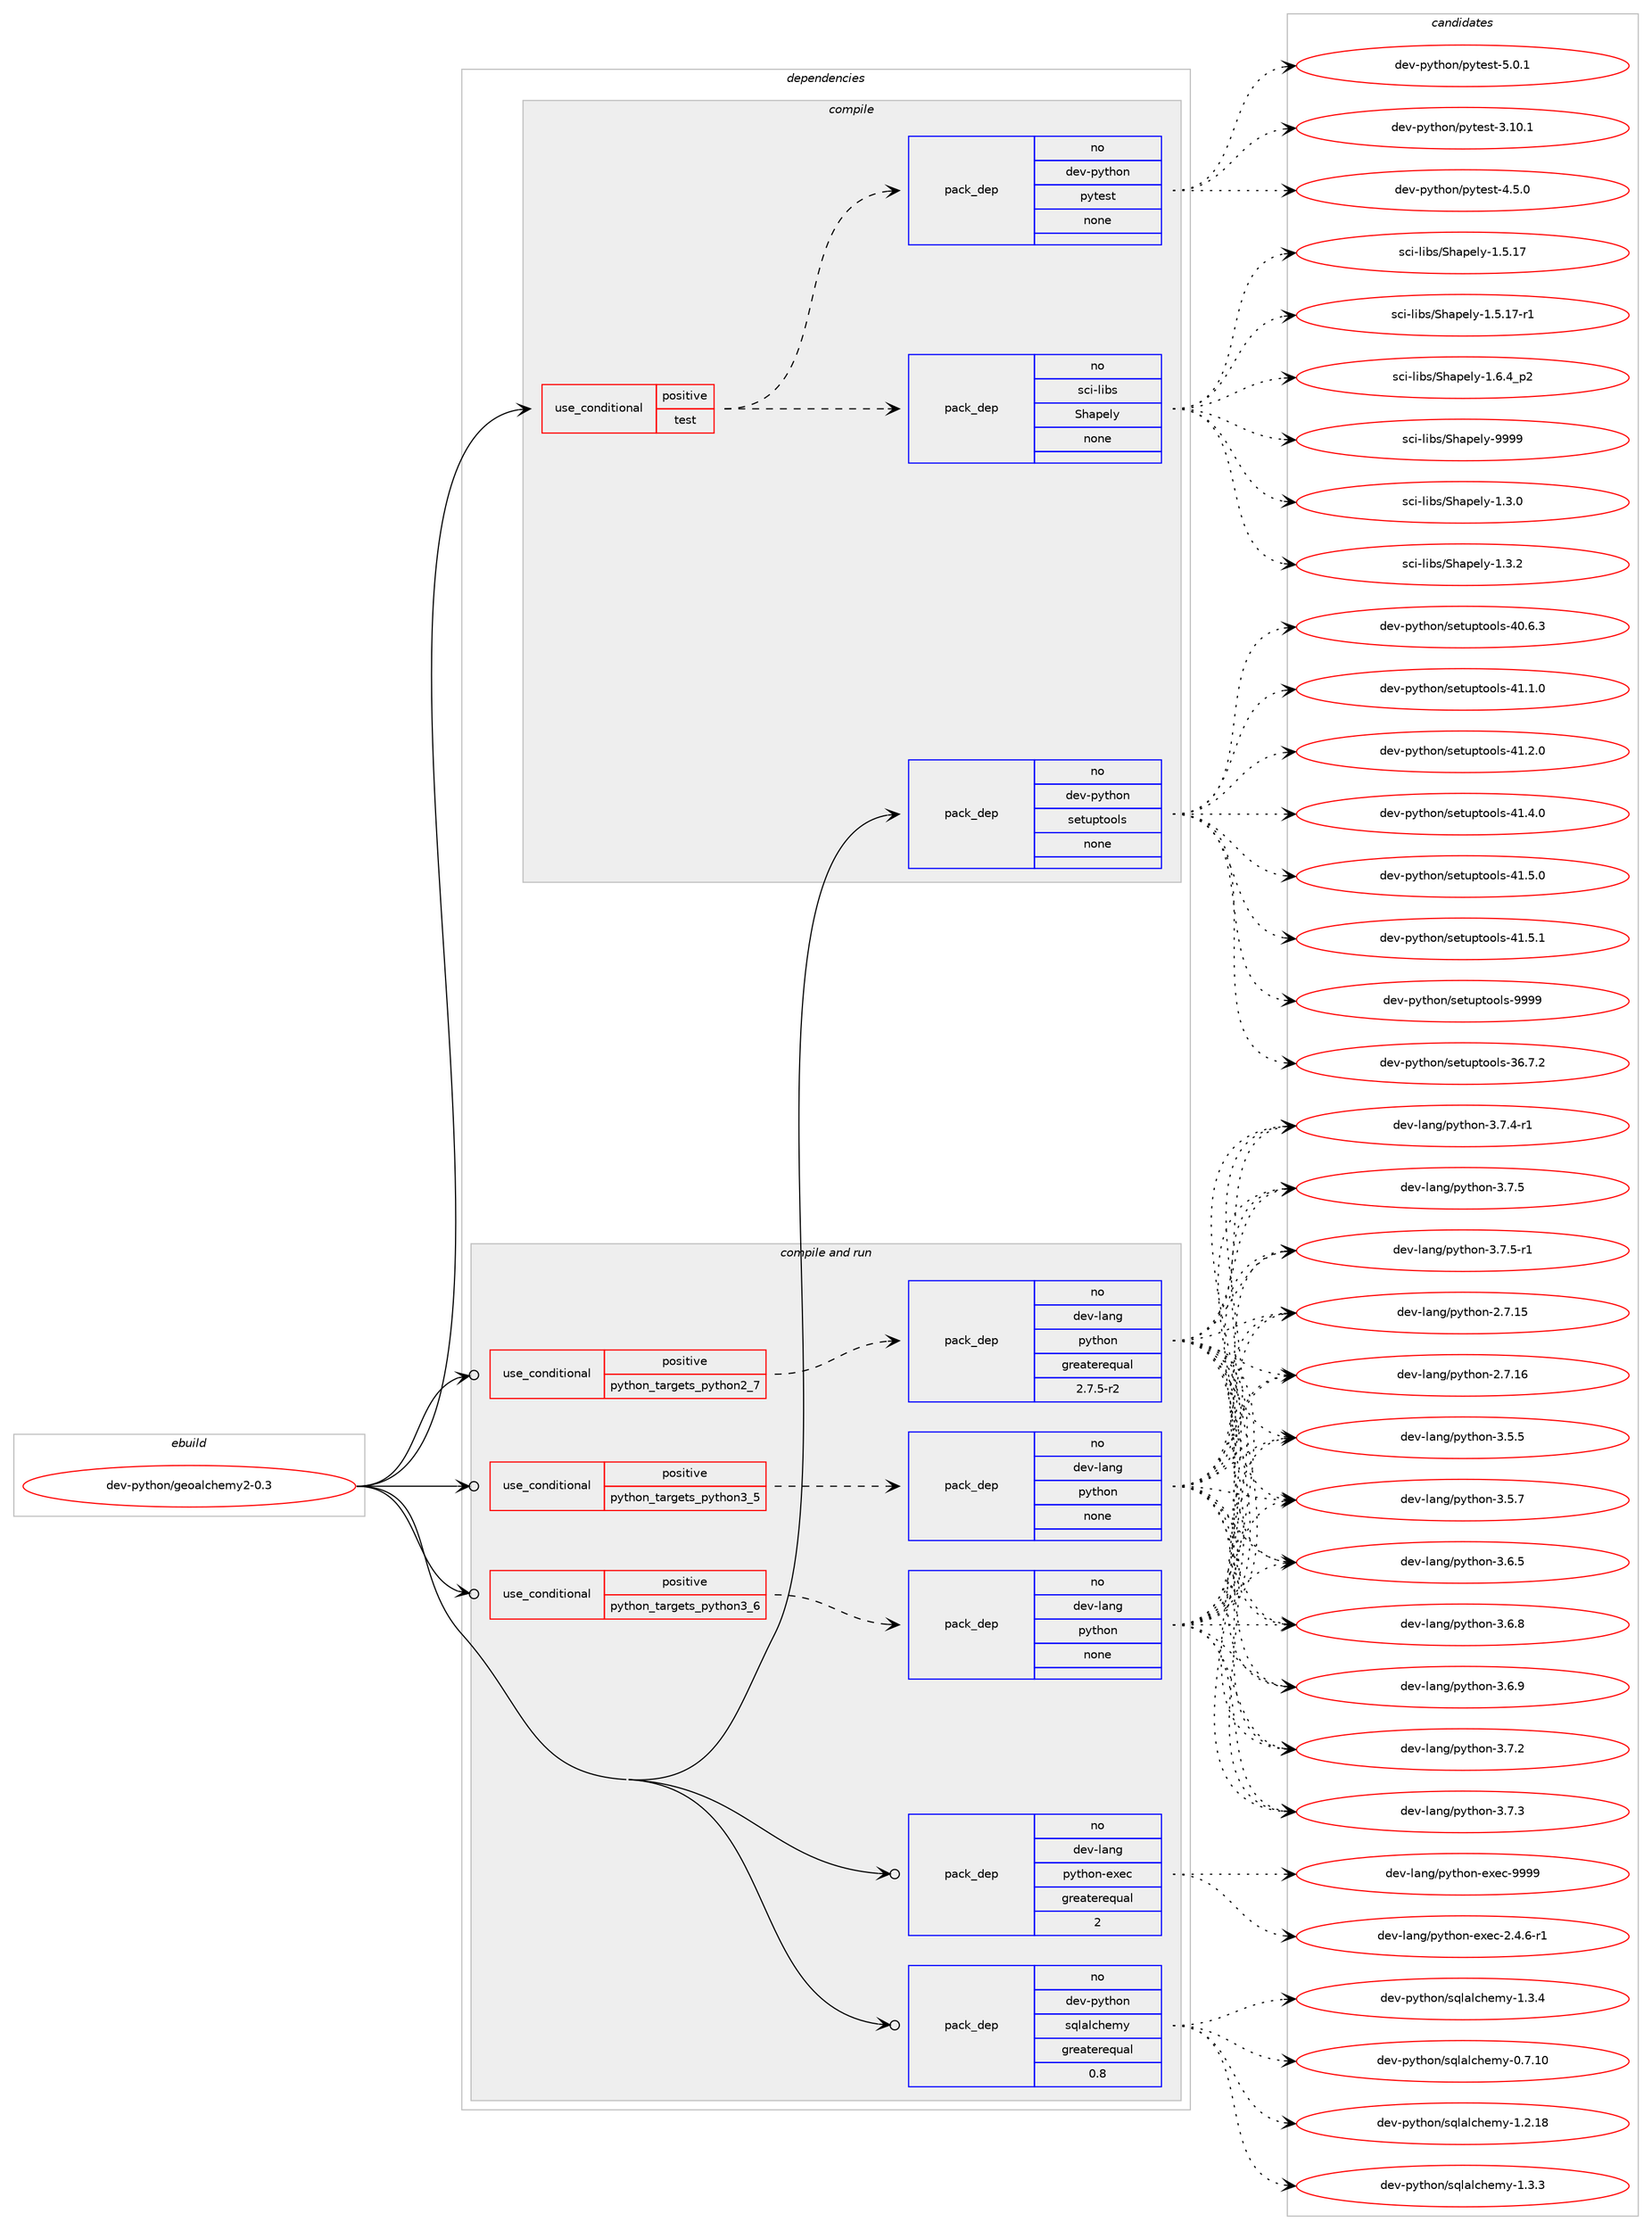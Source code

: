 digraph prolog {

# *************
# Graph options
# *************

newrank=true;
concentrate=true;
compound=true;
graph [rankdir=LR,fontname=Helvetica,fontsize=10,ranksep=1.5];#, ranksep=2.5, nodesep=0.2];
edge  [arrowhead=vee];
node  [fontname=Helvetica,fontsize=10];

# **********
# The ebuild
# **********

subgraph cluster_leftcol {
color=gray;
rank=same;
label=<<i>ebuild</i>>;
id [label="dev-python/geoalchemy2-0.3", color=red, width=4, href="../dev-python/geoalchemy2-0.3.svg"];
}

# ****************
# The dependencies
# ****************

subgraph cluster_midcol {
color=gray;
label=<<i>dependencies</i>>;
subgraph cluster_compile {
fillcolor="#eeeeee";
style=filled;
label=<<i>compile</i>>;
subgraph cond139933 {
dependency606381 [label=<<TABLE BORDER="0" CELLBORDER="1" CELLSPACING="0" CELLPADDING="4"><TR><TD ROWSPAN="3" CELLPADDING="10">use_conditional</TD></TR><TR><TD>positive</TD></TR><TR><TD>test</TD></TR></TABLE>>, shape=none, color=red];
subgraph pack454651 {
dependency606382 [label=<<TABLE BORDER="0" CELLBORDER="1" CELLSPACING="0" CELLPADDING="4" WIDTH="220"><TR><TD ROWSPAN="6" CELLPADDING="30">pack_dep</TD></TR><TR><TD WIDTH="110">no</TD></TR><TR><TD>sci-libs</TD></TR><TR><TD>Shapely</TD></TR><TR><TD>none</TD></TR><TR><TD></TD></TR></TABLE>>, shape=none, color=blue];
}
dependency606381:e -> dependency606382:w [weight=20,style="dashed",arrowhead="vee"];
subgraph pack454652 {
dependency606383 [label=<<TABLE BORDER="0" CELLBORDER="1" CELLSPACING="0" CELLPADDING="4" WIDTH="220"><TR><TD ROWSPAN="6" CELLPADDING="30">pack_dep</TD></TR><TR><TD WIDTH="110">no</TD></TR><TR><TD>dev-python</TD></TR><TR><TD>pytest</TD></TR><TR><TD>none</TD></TR><TR><TD></TD></TR></TABLE>>, shape=none, color=blue];
}
dependency606381:e -> dependency606383:w [weight=20,style="dashed",arrowhead="vee"];
}
id:e -> dependency606381:w [weight=20,style="solid",arrowhead="vee"];
subgraph pack454653 {
dependency606384 [label=<<TABLE BORDER="0" CELLBORDER="1" CELLSPACING="0" CELLPADDING="4" WIDTH="220"><TR><TD ROWSPAN="6" CELLPADDING="30">pack_dep</TD></TR><TR><TD WIDTH="110">no</TD></TR><TR><TD>dev-python</TD></TR><TR><TD>setuptools</TD></TR><TR><TD>none</TD></TR><TR><TD></TD></TR></TABLE>>, shape=none, color=blue];
}
id:e -> dependency606384:w [weight=20,style="solid",arrowhead="vee"];
}
subgraph cluster_compileandrun {
fillcolor="#eeeeee";
style=filled;
label=<<i>compile and run</i>>;
subgraph cond139934 {
dependency606385 [label=<<TABLE BORDER="0" CELLBORDER="1" CELLSPACING="0" CELLPADDING="4"><TR><TD ROWSPAN="3" CELLPADDING="10">use_conditional</TD></TR><TR><TD>positive</TD></TR><TR><TD>python_targets_python2_7</TD></TR></TABLE>>, shape=none, color=red];
subgraph pack454654 {
dependency606386 [label=<<TABLE BORDER="0" CELLBORDER="1" CELLSPACING="0" CELLPADDING="4" WIDTH="220"><TR><TD ROWSPAN="6" CELLPADDING="30">pack_dep</TD></TR><TR><TD WIDTH="110">no</TD></TR><TR><TD>dev-lang</TD></TR><TR><TD>python</TD></TR><TR><TD>greaterequal</TD></TR><TR><TD>2.7.5-r2</TD></TR></TABLE>>, shape=none, color=blue];
}
dependency606385:e -> dependency606386:w [weight=20,style="dashed",arrowhead="vee"];
}
id:e -> dependency606385:w [weight=20,style="solid",arrowhead="odotvee"];
subgraph cond139935 {
dependency606387 [label=<<TABLE BORDER="0" CELLBORDER="1" CELLSPACING="0" CELLPADDING="4"><TR><TD ROWSPAN="3" CELLPADDING="10">use_conditional</TD></TR><TR><TD>positive</TD></TR><TR><TD>python_targets_python3_5</TD></TR></TABLE>>, shape=none, color=red];
subgraph pack454655 {
dependency606388 [label=<<TABLE BORDER="0" CELLBORDER="1" CELLSPACING="0" CELLPADDING="4" WIDTH="220"><TR><TD ROWSPAN="6" CELLPADDING="30">pack_dep</TD></TR><TR><TD WIDTH="110">no</TD></TR><TR><TD>dev-lang</TD></TR><TR><TD>python</TD></TR><TR><TD>none</TD></TR><TR><TD></TD></TR></TABLE>>, shape=none, color=blue];
}
dependency606387:e -> dependency606388:w [weight=20,style="dashed",arrowhead="vee"];
}
id:e -> dependency606387:w [weight=20,style="solid",arrowhead="odotvee"];
subgraph cond139936 {
dependency606389 [label=<<TABLE BORDER="0" CELLBORDER="1" CELLSPACING="0" CELLPADDING="4"><TR><TD ROWSPAN="3" CELLPADDING="10">use_conditional</TD></TR><TR><TD>positive</TD></TR><TR><TD>python_targets_python3_6</TD></TR></TABLE>>, shape=none, color=red];
subgraph pack454656 {
dependency606390 [label=<<TABLE BORDER="0" CELLBORDER="1" CELLSPACING="0" CELLPADDING="4" WIDTH="220"><TR><TD ROWSPAN="6" CELLPADDING="30">pack_dep</TD></TR><TR><TD WIDTH="110">no</TD></TR><TR><TD>dev-lang</TD></TR><TR><TD>python</TD></TR><TR><TD>none</TD></TR><TR><TD></TD></TR></TABLE>>, shape=none, color=blue];
}
dependency606389:e -> dependency606390:w [weight=20,style="dashed",arrowhead="vee"];
}
id:e -> dependency606389:w [weight=20,style="solid",arrowhead="odotvee"];
subgraph pack454657 {
dependency606391 [label=<<TABLE BORDER="0" CELLBORDER="1" CELLSPACING="0" CELLPADDING="4" WIDTH="220"><TR><TD ROWSPAN="6" CELLPADDING="30">pack_dep</TD></TR><TR><TD WIDTH="110">no</TD></TR><TR><TD>dev-lang</TD></TR><TR><TD>python-exec</TD></TR><TR><TD>greaterequal</TD></TR><TR><TD>2</TD></TR></TABLE>>, shape=none, color=blue];
}
id:e -> dependency606391:w [weight=20,style="solid",arrowhead="odotvee"];
subgraph pack454658 {
dependency606392 [label=<<TABLE BORDER="0" CELLBORDER="1" CELLSPACING="0" CELLPADDING="4" WIDTH="220"><TR><TD ROWSPAN="6" CELLPADDING="30">pack_dep</TD></TR><TR><TD WIDTH="110">no</TD></TR><TR><TD>dev-python</TD></TR><TR><TD>sqlalchemy</TD></TR><TR><TD>greaterequal</TD></TR><TR><TD>0.8</TD></TR></TABLE>>, shape=none, color=blue];
}
id:e -> dependency606392:w [weight=20,style="solid",arrowhead="odotvee"];
}
subgraph cluster_run {
fillcolor="#eeeeee";
style=filled;
label=<<i>run</i>>;
}
}

# **************
# The candidates
# **************

subgraph cluster_choices {
rank=same;
color=gray;
label=<<i>candidates</i>>;

subgraph choice454651 {
color=black;
nodesep=1;
choice115991054510810598115478310497112101108121454946514648 [label="sci-libs/Shapely-1.3.0", color=red, width=4,href="../sci-libs/Shapely-1.3.0.svg"];
choice115991054510810598115478310497112101108121454946514650 [label="sci-libs/Shapely-1.3.2", color=red, width=4,href="../sci-libs/Shapely-1.3.2.svg"];
choice11599105451081059811547831049711210110812145494653464955 [label="sci-libs/Shapely-1.5.17", color=red, width=4,href="../sci-libs/Shapely-1.5.17.svg"];
choice115991054510810598115478310497112101108121454946534649554511449 [label="sci-libs/Shapely-1.5.17-r1", color=red, width=4,href="../sci-libs/Shapely-1.5.17-r1.svg"];
choice1159910545108105981154783104971121011081214549465446529511250 [label="sci-libs/Shapely-1.6.4_p2", color=red, width=4,href="../sci-libs/Shapely-1.6.4_p2.svg"];
choice1159910545108105981154783104971121011081214557575757 [label="sci-libs/Shapely-9999", color=red, width=4,href="../sci-libs/Shapely-9999.svg"];
dependency606382:e -> choice115991054510810598115478310497112101108121454946514648:w [style=dotted,weight="100"];
dependency606382:e -> choice115991054510810598115478310497112101108121454946514650:w [style=dotted,weight="100"];
dependency606382:e -> choice11599105451081059811547831049711210110812145494653464955:w [style=dotted,weight="100"];
dependency606382:e -> choice115991054510810598115478310497112101108121454946534649554511449:w [style=dotted,weight="100"];
dependency606382:e -> choice1159910545108105981154783104971121011081214549465446529511250:w [style=dotted,weight="100"];
dependency606382:e -> choice1159910545108105981154783104971121011081214557575757:w [style=dotted,weight="100"];
}
subgraph choice454652 {
color=black;
nodesep=1;
choice100101118451121211161041111104711212111610111511645514649484649 [label="dev-python/pytest-3.10.1", color=red, width=4,href="../dev-python/pytest-3.10.1.svg"];
choice1001011184511212111610411111047112121116101115116455246534648 [label="dev-python/pytest-4.5.0", color=red, width=4,href="../dev-python/pytest-4.5.0.svg"];
choice1001011184511212111610411111047112121116101115116455346484649 [label="dev-python/pytest-5.0.1", color=red, width=4,href="../dev-python/pytest-5.0.1.svg"];
dependency606383:e -> choice100101118451121211161041111104711212111610111511645514649484649:w [style=dotted,weight="100"];
dependency606383:e -> choice1001011184511212111610411111047112121116101115116455246534648:w [style=dotted,weight="100"];
dependency606383:e -> choice1001011184511212111610411111047112121116101115116455346484649:w [style=dotted,weight="100"];
}
subgraph choice454653 {
color=black;
nodesep=1;
choice100101118451121211161041111104711510111611711211611111110811545515446554650 [label="dev-python/setuptools-36.7.2", color=red, width=4,href="../dev-python/setuptools-36.7.2.svg"];
choice100101118451121211161041111104711510111611711211611111110811545524846544651 [label="dev-python/setuptools-40.6.3", color=red, width=4,href="../dev-python/setuptools-40.6.3.svg"];
choice100101118451121211161041111104711510111611711211611111110811545524946494648 [label="dev-python/setuptools-41.1.0", color=red, width=4,href="../dev-python/setuptools-41.1.0.svg"];
choice100101118451121211161041111104711510111611711211611111110811545524946504648 [label="dev-python/setuptools-41.2.0", color=red, width=4,href="../dev-python/setuptools-41.2.0.svg"];
choice100101118451121211161041111104711510111611711211611111110811545524946524648 [label="dev-python/setuptools-41.4.0", color=red, width=4,href="../dev-python/setuptools-41.4.0.svg"];
choice100101118451121211161041111104711510111611711211611111110811545524946534648 [label="dev-python/setuptools-41.5.0", color=red, width=4,href="../dev-python/setuptools-41.5.0.svg"];
choice100101118451121211161041111104711510111611711211611111110811545524946534649 [label="dev-python/setuptools-41.5.1", color=red, width=4,href="../dev-python/setuptools-41.5.1.svg"];
choice10010111845112121116104111110471151011161171121161111111081154557575757 [label="dev-python/setuptools-9999", color=red, width=4,href="../dev-python/setuptools-9999.svg"];
dependency606384:e -> choice100101118451121211161041111104711510111611711211611111110811545515446554650:w [style=dotted,weight="100"];
dependency606384:e -> choice100101118451121211161041111104711510111611711211611111110811545524846544651:w [style=dotted,weight="100"];
dependency606384:e -> choice100101118451121211161041111104711510111611711211611111110811545524946494648:w [style=dotted,weight="100"];
dependency606384:e -> choice100101118451121211161041111104711510111611711211611111110811545524946504648:w [style=dotted,weight="100"];
dependency606384:e -> choice100101118451121211161041111104711510111611711211611111110811545524946524648:w [style=dotted,weight="100"];
dependency606384:e -> choice100101118451121211161041111104711510111611711211611111110811545524946534648:w [style=dotted,weight="100"];
dependency606384:e -> choice100101118451121211161041111104711510111611711211611111110811545524946534649:w [style=dotted,weight="100"];
dependency606384:e -> choice10010111845112121116104111110471151011161171121161111111081154557575757:w [style=dotted,weight="100"];
}
subgraph choice454654 {
color=black;
nodesep=1;
choice10010111845108971101034711212111610411111045504655464953 [label="dev-lang/python-2.7.15", color=red, width=4,href="../dev-lang/python-2.7.15.svg"];
choice10010111845108971101034711212111610411111045504655464954 [label="dev-lang/python-2.7.16", color=red, width=4,href="../dev-lang/python-2.7.16.svg"];
choice100101118451089711010347112121116104111110455146534653 [label="dev-lang/python-3.5.5", color=red, width=4,href="../dev-lang/python-3.5.5.svg"];
choice100101118451089711010347112121116104111110455146534655 [label="dev-lang/python-3.5.7", color=red, width=4,href="../dev-lang/python-3.5.7.svg"];
choice100101118451089711010347112121116104111110455146544653 [label="dev-lang/python-3.6.5", color=red, width=4,href="../dev-lang/python-3.6.5.svg"];
choice100101118451089711010347112121116104111110455146544656 [label="dev-lang/python-3.6.8", color=red, width=4,href="../dev-lang/python-3.6.8.svg"];
choice100101118451089711010347112121116104111110455146544657 [label="dev-lang/python-3.6.9", color=red, width=4,href="../dev-lang/python-3.6.9.svg"];
choice100101118451089711010347112121116104111110455146554650 [label="dev-lang/python-3.7.2", color=red, width=4,href="../dev-lang/python-3.7.2.svg"];
choice100101118451089711010347112121116104111110455146554651 [label="dev-lang/python-3.7.3", color=red, width=4,href="../dev-lang/python-3.7.3.svg"];
choice1001011184510897110103471121211161041111104551465546524511449 [label="dev-lang/python-3.7.4-r1", color=red, width=4,href="../dev-lang/python-3.7.4-r1.svg"];
choice100101118451089711010347112121116104111110455146554653 [label="dev-lang/python-3.7.5", color=red, width=4,href="../dev-lang/python-3.7.5.svg"];
choice1001011184510897110103471121211161041111104551465546534511449 [label="dev-lang/python-3.7.5-r1", color=red, width=4,href="../dev-lang/python-3.7.5-r1.svg"];
dependency606386:e -> choice10010111845108971101034711212111610411111045504655464953:w [style=dotted,weight="100"];
dependency606386:e -> choice10010111845108971101034711212111610411111045504655464954:w [style=dotted,weight="100"];
dependency606386:e -> choice100101118451089711010347112121116104111110455146534653:w [style=dotted,weight="100"];
dependency606386:e -> choice100101118451089711010347112121116104111110455146534655:w [style=dotted,weight="100"];
dependency606386:e -> choice100101118451089711010347112121116104111110455146544653:w [style=dotted,weight="100"];
dependency606386:e -> choice100101118451089711010347112121116104111110455146544656:w [style=dotted,weight="100"];
dependency606386:e -> choice100101118451089711010347112121116104111110455146544657:w [style=dotted,weight="100"];
dependency606386:e -> choice100101118451089711010347112121116104111110455146554650:w [style=dotted,weight="100"];
dependency606386:e -> choice100101118451089711010347112121116104111110455146554651:w [style=dotted,weight="100"];
dependency606386:e -> choice1001011184510897110103471121211161041111104551465546524511449:w [style=dotted,weight="100"];
dependency606386:e -> choice100101118451089711010347112121116104111110455146554653:w [style=dotted,weight="100"];
dependency606386:e -> choice1001011184510897110103471121211161041111104551465546534511449:w [style=dotted,weight="100"];
}
subgraph choice454655 {
color=black;
nodesep=1;
choice10010111845108971101034711212111610411111045504655464953 [label="dev-lang/python-2.7.15", color=red, width=4,href="../dev-lang/python-2.7.15.svg"];
choice10010111845108971101034711212111610411111045504655464954 [label="dev-lang/python-2.7.16", color=red, width=4,href="../dev-lang/python-2.7.16.svg"];
choice100101118451089711010347112121116104111110455146534653 [label="dev-lang/python-3.5.5", color=red, width=4,href="../dev-lang/python-3.5.5.svg"];
choice100101118451089711010347112121116104111110455146534655 [label="dev-lang/python-3.5.7", color=red, width=4,href="../dev-lang/python-3.5.7.svg"];
choice100101118451089711010347112121116104111110455146544653 [label="dev-lang/python-3.6.5", color=red, width=4,href="../dev-lang/python-3.6.5.svg"];
choice100101118451089711010347112121116104111110455146544656 [label="dev-lang/python-3.6.8", color=red, width=4,href="../dev-lang/python-3.6.8.svg"];
choice100101118451089711010347112121116104111110455146544657 [label="dev-lang/python-3.6.9", color=red, width=4,href="../dev-lang/python-3.6.9.svg"];
choice100101118451089711010347112121116104111110455146554650 [label="dev-lang/python-3.7.2", color=red, width=4,href="../dev-lang/python-3.7.2.svg"];
choice100101118451089711010347112121116104111110455146554651 [label="dev-lang/python-3.7.3", color=red, width=4,href="../dev-lang/python-3.7.3.svg"];
choice1001011184510897110103471121211161041111104551465546524511449 [label="dev-lang/python-3.7.4-r1", color=red, width=4,href="../dev-lang/python-3.7.4-r1.svg"];
choice100101118451089711010347112121116104111110455146554653 [label="dev-lang/python-3.7.5", color=red, width=4,href="../dev-lang/python-3.7.5.svg"];
choice1001011184510897110103471121211161041111104551465546534511449 [label="dev-lang/python-3.7.5-r1", color=red, width=4,href="../dev-lang/python-3.7.5-r1.svg"];
dependency606388:e -> choice10010111845108971101034711212111610411111045504655464953:w [style=dotted,weight="100"];
dependency606388:e -> choice10010111845108971101034711212111610411111045504655464954:w [style=dotted,weight="100"];
dependency606388:e -> choice100101118451089711010347112121116104111110455146534653:w [style=dotted,weight="100"];
dependency606388:e -> choice100101118451089711010347112121116104111110455146534655:w [style=dotted,weight="100"];
dependency606388:e -> choice100101118451089711010347112121116104111110455146544653:w [style=dotted,weight="100"];
dependency606388:e -> choice100101118451089711010347112121116104111110455146544656:w [style=dotted,weight="100"];
dependency606388:e -> choice100101118451089711010347112121116104111110455146544657:w [style=dotted,weight="100"];
dependency606388:e -> choice100101118451089711010347112121116104111110455146554650:w [style=dotted,weight="100"];
dependency606388:e -> choice100101118451089711010347112121116104111110455146554651:w [style=dotted,weight="100"];
dependency606388:e -> choice1001011184510897110103471121211161041111104551465546524511449:w [style=dotted,weight="100"];
dependency606388:e -> choice100101118451089711010347112121116104111110455146554653:w [style=dotted,weight="100"];
dependency606388:e -> choice1001011184510897110103471121211161041111104551465546534511449:w [style=dotted,weight="100"];
}
subgraph choice454656 {
color=black;
nodesep=1;
choice10010111845108971101034711212111610411111045504655464953 [label="dev-lang/python-2.7.15", color=red, width=4,href="../dev-lang/python-2.7.15.svg"];
choice10010111845108971101034711212111610411111045504655464954 [label="dev-lang/python-2.7.16", color=red, width=4,href="../dev-lang/python-2.7.16.svg"];
choice100101118451089711010347112121116104111110455146534653 [label="dev-lang/python-3.5.5", color=red, width=4,href="../dev-lang/python-3.5.5.svg"];
choice100101118451089711010347112121116104111110455146534655 [label="dev-lang/python-3.5.7", color=red, width=4,href="../dev-lang/python-3.5.7.svg"];
choice100101118451089711010347112121116104111110455146544653 [label="dev-lang/python-3.6.5", color=red, width=4,href="../dev-lang/python-3.6.5.svg"];
choice100101118451089711010347112121116104111110455146544656 [label="dev-lang/python-3.6.8", color=red, width=4,href="../dev-lang/python-3.6.8.svg"];
choice100101118451089711010347112121116104111110455146544657 [label="dev-lang/python-3.6.9", color=red, width=4,href="../dev-lang/python-3.6.9.svg"];
choice100101118451089711010347112121116104111110455146554650 [label="dev-lang/python-3.7.2", color=red, width=4,href="../dev-lang/python-3.7.2.svg"];
choice100101118451089711010347112121116104111110455146554651 [label="dev-lang/python-3.7.3", color=red, width=4,href="../dev-lang/python-3.7.3.svg"];
choice1001011184510897110103471121211161041111104551465546524511449 [label="dev-lang/python-3.7.4-r1", color=red, width=4,href="../dev-lang/python-3.7.4-r1.svg"];
choice100101118451089711010347112121116104111110455146554653 [label="dev-lang/python-3.7.5", color=red, width=4,href="../dev-lang/python-3.7.5.svg"];
choice1001011184510897110103471121211161041111104551465546534511449 [label="dev-lang/python-3.7.5-r1", color=red, width=4,href="../dev-lang/python-3.7.5-r1.svg"];
dependency606390:e -> choice10010111845108971101034711212111610411111045504655464953:w [style=dotted,weight="100"];
dependency606390:e -> choice10010111845108971101034711212111610411111045504655464954:w [style=dotted,weight="100"];
dependency606390:e -> choice100101118451089711010347112121116104111110455146534653:w [style=dotted,weight="100"];
dependency606390:e -> choice100101118451089711010347112121116104111110455146534655:w [style=dotted,weight="100"];
dependency606390:e -> choice100101118451089711010347112121116104111110455146544653:w [style=dotted,weight="100"];
dependency606390:e -> choice100101118451089711010347112121116104111110455146544656:w [style=dotted,weight="100"];
dependency606390:e -> choice100101118451089711010347112121116104111110455146544657:w [style=dotted,weight="100"];
dependency606390:e -> choice100101118451089711010347112121116104111110455146554650:w [style=dotted,weight="100"];
dependency606390:e -> choice100101118451089711010347112121116104111110455146554651:w [style=dotted,weight="100"];
dependency606390:e -> choice1001011184510897110103471121211161041111104551465546524511449:w [style=dotted,weight="100"];
dependency606390:e -> choice100101118451089711010347112121116104111110455146554653:w [style=dotted,weight="100"];
dependency606390:e -> choice1001011184510897110103471121211161041111104551465546534511449:w [style=dotted,weight="100"];
}
subgraph choice454657 {
color=black;
nodesep=1;
choice10010111845108971101034711212111610411111045101120101994550465246544511449 [label="dev-lang/python-exec-2.4.6-r1", color=red, width=4,href="../dev-lang/python-exec-2.4.6-r1.svg"];
choice10010111845108971101034711212111610411111045101120101994557575757 [label="dev-lang/python-exec-9999", color=red, width=4,href="../dev-lang/python-exec-9999.svg"];
dependency606391:e -> choice10010111845108971101034711212111610411111045101120101994550465246544511449:w [style=dotted,weight="100"];
dependency606391:e -> choice10010111845108971101034711212111610411111045101120101994557575757:w [style=dotted,weight="100"];
}
subgraph choice454658 {
color=black;
nodesep=1;
choice1001011184511212111610411111047115113108971089910410110912145484655464948 [label="dev-python/sqlalchemy-0.7.10", color=red, width=4,href="../dev-python/sqlalchemy-0.7.10.svg"];
choice1001011184511212111610411111047115113108971089910410110912145494650464956 [label="dev-python/sqlalchemy-1.2.18", color=red, width=4,href="../dev-python/sqlalchemy-1.2.18.svg"];
choice10010111845112121116104111110471151131089710899104101109121454946514651 [label="dev-python/sqlalchemy-1.3.3", color=red, width=4,href="../dev-python/sqlalchemy-1.3.3.svg"];
choice10010111845112121116104111110471151131089710899104101109121454946514652 [label="dev-python/sqlalchemy-1.3.4", color=red, width=4,href="../dev-python/sqlalchemy-1.3.4.svg"];
dependency606392:e -> choice1001011184511212111610411111047115113108971089910410110912145484655464948:w [style=dotted,weight="100"];
dependency606392:e -> choice1001011184511212111610411111047115113108971089910410110912145494650464956:w [style=dotted,weight="100"];
dependency606392:e -> choice10010111845112121116104111110471151131089710899104101109121454946514651:w [style=dotted,weight="100"];
dependency606392:e -> choice10010111845112121116104111110471151131089710899104101109121454946514652:w [style=dotted,weight="100"];
}
}

}
